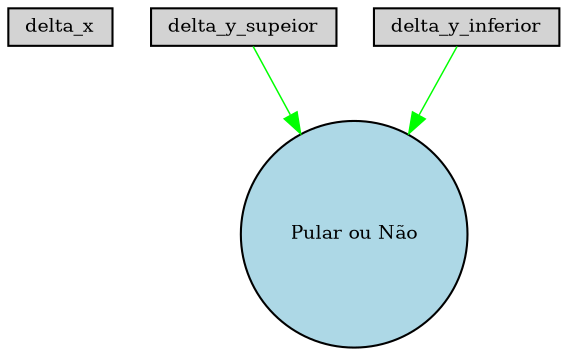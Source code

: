 digraph {
	node [fontsize=9 height=0.2 shape=circle width=0.2]
	delta_x [fillcolor=lightgray shape=box style=filled]
	delta_y_supeior [fillcolor=lightgray shape=box style=filled]
	delta_y_inferior [fillcolor=lightgray shape=box style=filled]
	"Pular ou Não" [fillcolor=lightblue style=filled]
	delta_y_supeior -> "Pular ou Não" [color=green penwidth=0.7188431143589122 style=solid]
	delta_y_inferior -> "Pular ou Não" [color=green penwidth=0.7014655441485449 style=solid]
}
